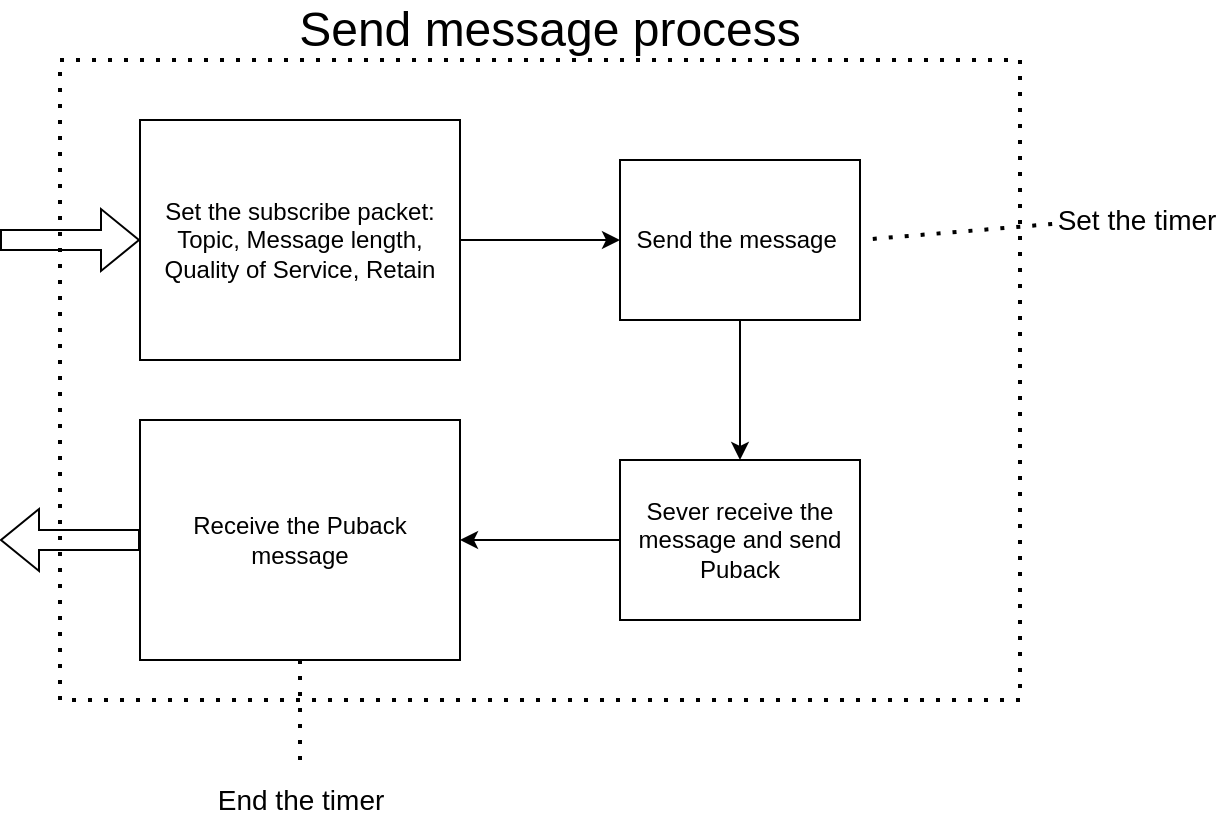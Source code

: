 <mxfile version="22.1.11" type="github">
  <diagram name="Trang-1" id="V2zDvf2DyuTqOgUaVIsy">
    <mxGraphModel dx="967" dy="603" grid="1" gridSize="10" guides="1" tooltips="1" connect="1" arrows="1" fold="1" page="1" pageScale="1" pageWidth="827" pageHeight="1169" math="0" shadow="0">
      <root>
        <mxCell id="0" />
        <mxCell id="1" parent="0" />
        <mxCell id="1z7uK4IZx8Huaa8O23BU-1" value="" style="edgeStyle=orthogonalEdgeStyle;rounded=0;orthogonalLoop=1;jettySize=auto;html=1;" parent="1" source="1z7uK4IZx8Huaa8O23BU-2" target="1z7uK4IZx8Huaa8O23BU-4" edge="1">
          <mxGeometry relative="1" as="geometry" />
        </mxCell>
        <mxCell id="1z7uK4IZx8Huaa8O23BU-2" value="Set the subscribe packet: Topic, Message length, Quality of Service, Retain" style="rounded=0;whiteSpace=wrap;html=1;" parent="1" vertex="1">
          <mxGeometry x="150" y="560" width="160" height="120" as="geometry" />
        </mxCell>
        <mxCell id="g7Popo2GayXCr6Dp2pQ1-5" value="" style="edgeStyle=orthogonalEdgeStyle;rounded=0;orthogonalLoop=1;jettySize=auto;html=1;" edge="1" parent="1" source="1z7uK4IZx8Huaa8O23BU-4" target="g7Popo2GayXCr6Dp2pQ1-4">
          <mxGeometry relative="1" as="geometry" />
        </mxCell>
        <mxCell id="1z7uK4IZx8Huaa8O23BU-4" value="Send the message&amp;nbsp;" style="rounded=0;whiteSpace=wrap;html=1;" parent="1" vertex="1">
          <mxGeometry x="390" y="580" width="120" height="80" as="geometry" />
        </mxCell>
        <mxCell id="1z7uK4IZx8Huaa8O23BU-9" value="" style="endArrow=none;dashed=1;html=1;dashPattern=1 3;strokeWidth=2;rounded=0;" parent="1" edge="1">
          <mxGeometry width="50" height="50" relative="1" as="geometry">
            <mxPoint x="590" y="850" as="sourcePoint" />
            <mxPoint x="590" y="850" as="targetPoint" />
            <Array as="points">
              <mxPoint x="110" y="850" />
              <mxPoint x="110" y="530" />
              <mxPoint x="590" y="530" />
            </Array>
          </mxGeometry>
        </mxCell>
        <mxCell id="1z7uK4IZx8Huaa8O23BU-10" value="&lt;font style=&quot;font-size: 24px;&quot;&gt;Send message process&lt;/font&gt;" style="text;html=1;strokeColor=none;fillColor=none;align=center;verticalAlign=middle;whiteSpace=wrap;rounded=0;" parent="1" vertex="1">
          <mxGeometry x="220" y="500" width="270" height="30" as="geometry" />
        </mxCell>
        <mxCell id="1z7uK4IZx8Huaa8O23BU-11" value="&lt;font style=&quot;font-size: 14px;&quot;&gt;Set the timer&lt;/font&gt;" style="endArrow=none;dashed=1;html=1;dashPattern=1 3;strokeWidth=2;rounded=0;entryX=1;entryY=0.5;entryDx=0;entryDy=0;" parent="1" target="1z7uK4IZx8Huaa8O23BU-4" edge="1">
          <mxGeometry x="-1" y="-20" width="50" height="50" relative="1" as="geometry">
            <mxPoint x="630" y="610" as="sourcePoint" />
            <mxPoint x="550" y="610" as="targetPoint" />
            <mxPoint x="20" y="20" as="offset" />
          </mxGeometry>
        </mxCell>
        <mxCell id="1z7uK4IZx8Huaa8O23BU-12" value="&lt;font style=&quot;font-size: 14px;&quot;&gt;End the timer&lt;/font&gt;" style="endArrow=none;dashed=1;html=1;dashPattern=1 3;strokeWidth=2;rounded=0;entryX=0.5;entryY=1;entryDx=0;entryDy=0;" parent="1" target="g7Popo2GayXCr6Dp2pQ1-3" edge="1">
          <mxGeometry x="-1" y="-20" width="50" height="50" relative="1" as="geometry">
            <mxPoint x="230" y="880" as="sourcePoint" />
            <mxPoint x="180" y="960.43" as="targetPoint" />
            <mxPoint x="-20" y="20" as="offset" />
          </mxGeometry>
        </mxCell>
        <mxCell id="g7Popo2GayXCr6Dp2pQ1-3" value="Receive the Puback message" style="rounded=0;whiteSpace=wrap;html=1;" vertex="1" parent="1">
          <mxGeometry x="150" y="710" width="160" height="120" as="geometry" />
        </mxCell>
        <mxCell id="g7Popo2GayXCr6Dp2pQ1-6" value="" style="edgeStyle=orthogonalEdgeStyle;rounded=0;orthogonalLoop=1;jettySize=auto;html=1;" edge="1" parent="1" source="g7Popo2GayXCr6Dp2pQ1-4" target="g7Popo2GayXCr6Dp2pQ1-3">
          <mxGeometry relative="1" as="geometry" />
        </mxCell>
        <mxCell id="g7Popo2GayXCr6Dp2pQ1-4" value="Sever receive the message and send Puback" style="rounded=0;whiteSpace=wrap;html=1;" vertex="1" parent="1">
          <mxGeometry x="390" y="730" width="120" height="80" as="geometry" />
        </mxCell>
        <mxCell id="g7Popo2GayXCr6Dp2pQ1-7" value="" style="shape=flexArrow;endArrow=classic;html=1;rounded=0;entryX=0;entryY=0.5;entryDx=0;entryDy=0;" edge="1" parent="1" target="1z7uK4IZx8Huaa8O23BU-2">
          <mxGeometry width="50" height="50" relative="1" as="geometry">
            <mxPoint x="80" y="620" as="sourcePoint" />
            <mxPoint x="340" y="730" as="targetPoint" />
          </mxGeometry>
        </mxCell>
        <mxCell id="g7Popo2GayXCr6Dp2pQ1-8" value="" style="shape=flexArrow;endArrow=classic;html=1;rounded=0;exitX=0;exitY=0.5;exitDx=0;exitDy=0;" edge="1" parent="1" source="g7Popo2GayXCr6Dp2pQ1-3">
          <mxGeometry width="50" height="50" relative="1" as="geometry">
            <mxPoint x="70" y="710" as="sourcePoint" />
            <mxPoint x="80" y="770" as="targetPoint" />
          </mxGeometry>
        </mxCell>
      </root>
    </mxGraphModel>
  </diagram>
</mxfile>
